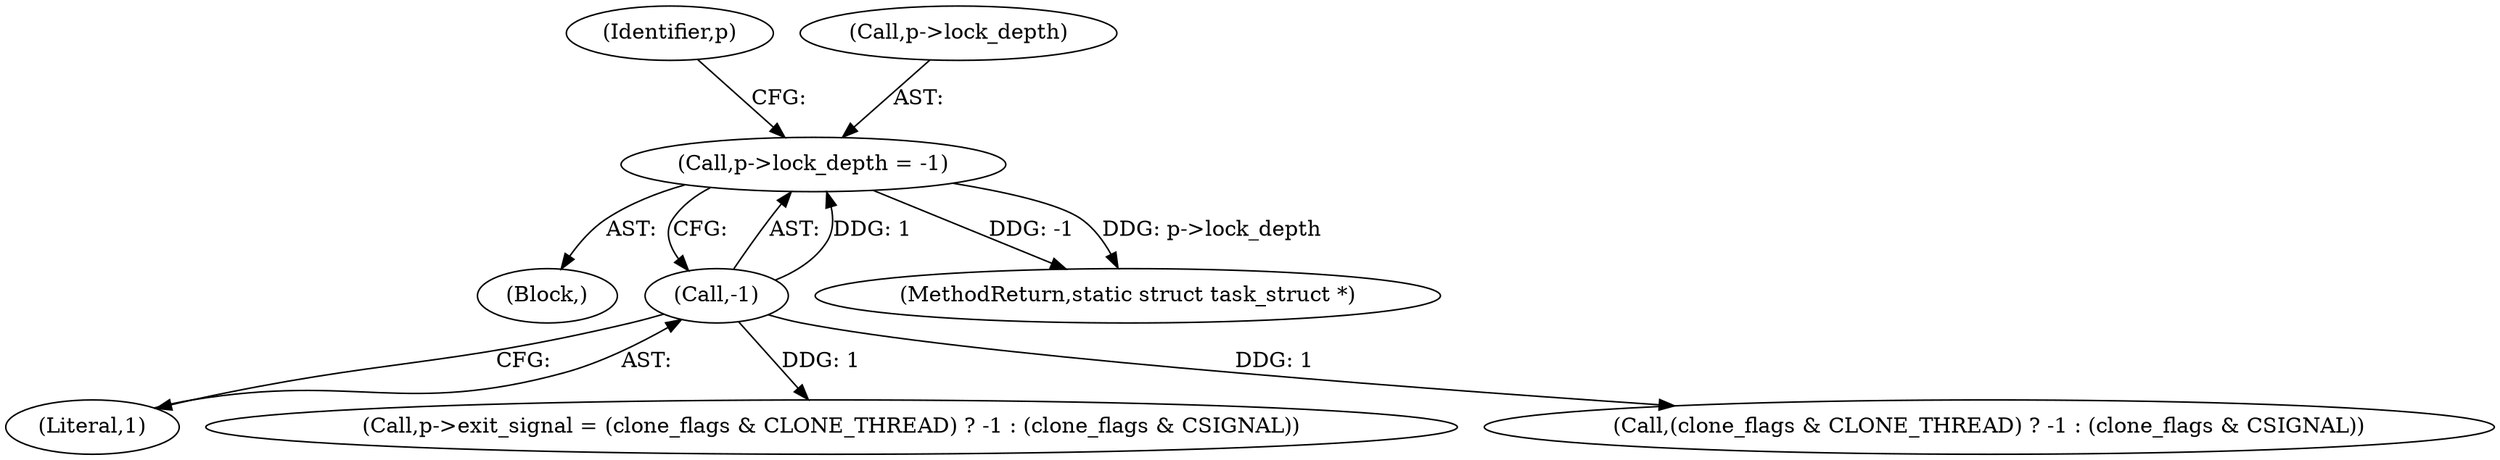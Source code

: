 digraph "0_linux_b69f2292063d2caf37ca9aec7d63ded203701bf3_1@pointer" {
"1000385" [label="(Call,p->lock_depth = -1)"];
"1000389" [label="(Call,-1)"];
"1000130" [label="(Block,)"];
"1000390" [label="(Literal,1)"];
"1000394" [label="(Identifier,p)"];
"1001151" [label="(MethodReturn,static struct task_struct *)"];
"1000772" [label="(Call,p->exit_signal = (clone_flags & CLONE_THREAD) ? -1 : (clone_flags & CSIGNAL))"];
"1000389" [label="(Call,-1)"];
"1000776" [label="(Call,(clone_flags & CLONE_THREAD) ? -1 : (clone_flags & CSIGNAL))"];
"1000385" [label="(Call,p->lock_depth = -1)"];
"1000386" [label="(Call,p->lock_depth)"];
"1000385" -> "1000130"  [label="AST: "];
"1000385" -> "1000389"  [label="CFG: "];
"1000386" -> "1000385"  [label="AST: "];
"1000389" -> "1000385"  [label="AST: "];
"1000394" -> "1000385"  [label="CFG: "];
"1000385" -> "1001151"  [label="DDG: -1"];
"1000385" -> "1001151"  [label="DDG: p->lock_depth"];
"1000389" -> "1000385"  [label="DDG: 1"];
"1000389" -> "1000390"  [label="CFG: "];
"1000390" -> "1000389"  [label="AST: "];
"1000389" -> "1000772"  [label="DDG: 1"];
"1000389" -> "1000776"  [label="DDG: 1"];
}
